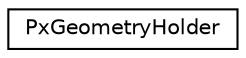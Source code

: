 digraph "Graphical Class Hierarchy"
{
  edge [fontname="Helvetica",fontsize="10",labelfontname="Helvetica",labelfontsize="10"];
  node [fontname="Helvetica",fontsize="10",shape=record];
  rankdir="LR";
  Node0 [label="PxGeometryHolder",height=0.2,width=0.4,color="black", fillcolor="white", style="filled",URL="$classPxGeometryHolder.html",tooltip="Geometry holder class. "];
}
